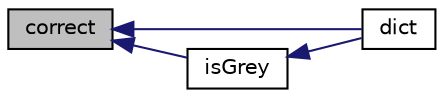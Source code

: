 digraph "correct"
{
  bgcolor="transparent";
  edge [fontname="Helvetica",fontsize="10",labelfontname="Helvetica",labelfontsize="10"];
  node [fontname="Helvetica",fontsize="10",shape=record];
  rankdir="LR";
  Node1 [label="correct",height=0.2,width=0.4,color="black", fillcolor="grey75", style="filled", fontcolor="black"];
  Node1 -> Node2 [dir="back",color="midnightblue",fontsize="10",style="solid",fontname="Helvetica"];
  Node2 [label="dict",height=0.2,width=0.4,color="black",URL="$a00012.html#a673ccade304bbbc88a006b8fdcb01523",tooltip="Reference to the dictionary. "];
  Node1 -> Node3 [dir="back",color="midnightblue",fontsize="10",style="solid",fontname="Helvetica"];
  Node3 [label="isGrey",height=0.2,width=0.4,color="black",URL="$a00012.html#a985fd041d57e92f880d6bff135b8f46c",tooltip="Flag for whether the absorption/emission is for a grey gas. "];
  Node3 -> Node2 [dir="back",color="midnightblue",fontsize="10",style="solid",fontname="Helvetica"];
}
